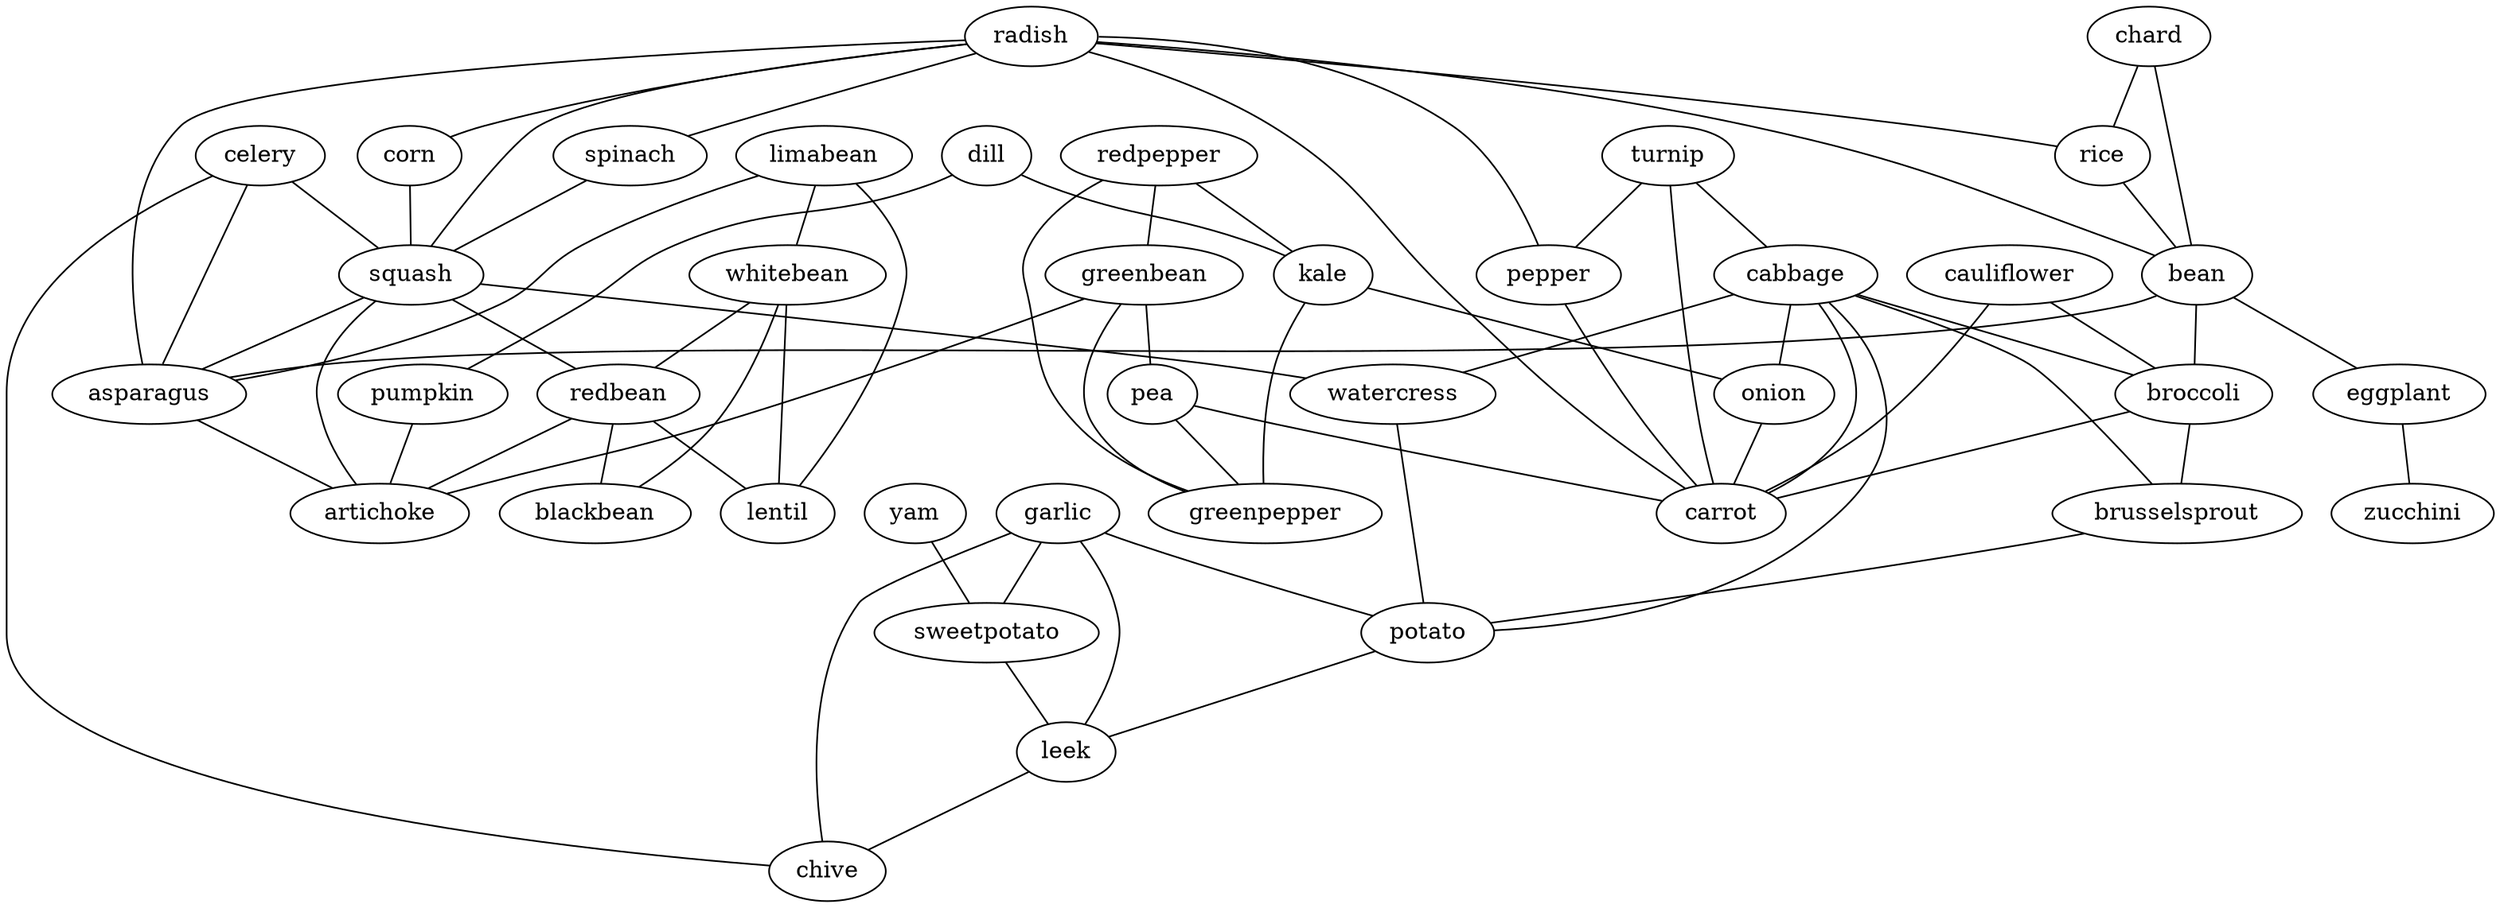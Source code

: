 strict graph G {
dill;
redpepper;
kale;
radish;
chard;
yam;
turnip;
spinach;
greenbean;
limabean;
celery;
rice;
whitebean;
pea;
pumpkin;
pepper;
cauliflower;
corn;
squash;
bean;
garlic;
sweetpotato;
redbean;
cabbage;
watercress;
broccoli;
brusselsprout;
onion;
potato;
asparagus;
blackbean;
leek;
carrot;
lentil;
eggplant;
chive;
greenpepper;
zucchini;
artichoke;
dill -- kale  [weight=1];
dill -- pumpkin  [weight=1];
redpepper -- greenpepper  [weight=1];
redpepper -- kale  [weight=1];
redpepper -- greenbean  [weight=1];
kale -- onion  [weight=1];
kale -- greenpepper  [weight=1];
radish -- spinach  [weight=1];
radish -- asparagus  [weight=1];
radish -- corn  [weight=1];
radish -- squash  [weight=1];
radish -- bean  [weight=1];
radish -- carrot  [weight=1];
radish -- pepper  [weight=1];
radish -- rice  [weight=1];
chard -- bean  [weight=1];
chard -- rice  [weight=1];
yam -- sweetpotato  [weight=1];
turnip -- cabbage  [weight=1];
turnip -- carrot  [weight=1];
turnip -- pepper  [weight=1];
spinach -- squash  [weight=1];
greenbean -- artichoke  [weight=1];
greenbean -- greenpepper  [weight=1];
greenbean -- pea  [weight=1];
limabean -- asparagus  [weight=1];
limabean -- lentil  [weight=1];
limabean -- whitebean  [weight=1];
celery -- asparagus  [weight=1];
celery -- chive  [weight=1];
celery -- squash  [weight=1];
rice -- bean  [weight=1];
whitebean -- redbean  [weight=1];
whitebean -- blackbean  [weight=1];
whitebean -- lentil  [weight=1];
pea -- greenpepper  [weight=1];
pea -- carrot  [weight=1];
pumpkin -- artichoke  [weight=1];
pepper -- carrot  [weight=1];
cauliflower -- carrot  [weight=1];
cauliflower -- broccoli  [weight=1];
corn -- squash  [weight=1];
squash -- redbean  [weight=1];
squash -- asparagus  [weight=1];
squash -- artichoke  [weight=1];
squash -- watercress  [weight=1];
bean -- asparagus  [weight=1];
bean -- eggplant  [weight=1];
bean -- broccoli  [weight=1];
garlic -- potato  [weight=1];
garlic -- sweetpotato  [weight=1];
garlic -- chive  [weight=1];
garlic -- leek  [weight=1];
sweetpotato -- leek  [weight=1];
redbean -- blackbean  [weight=1];
redbean -- artichoke  [weight=1];
redbean -- lentil  [weight=1];
cabbage -- brusselsprout  [weight=1];
cabbage -- onion  [weight=1];
cabbage -- potato  [weight=1];
cabbage -- carrot  [weight=1];
cabbage -- watercress  [weight=1];
cabbage -- broccoli  [weight=1];
watercress -- potato  [weight=1];
broccoli -- brusselsprout  [weight=1];
broccoli -- carrot  [weight=1];
brusselsprout -- potato  [weight=1];
onion -- carrot  [weight=1];
potato -- leek  [weight=1];
asparagus -- artichoke  [weight=1];
leek -- chive  [weight=1];
eggplant -- zucchini  [weight=1];
}
